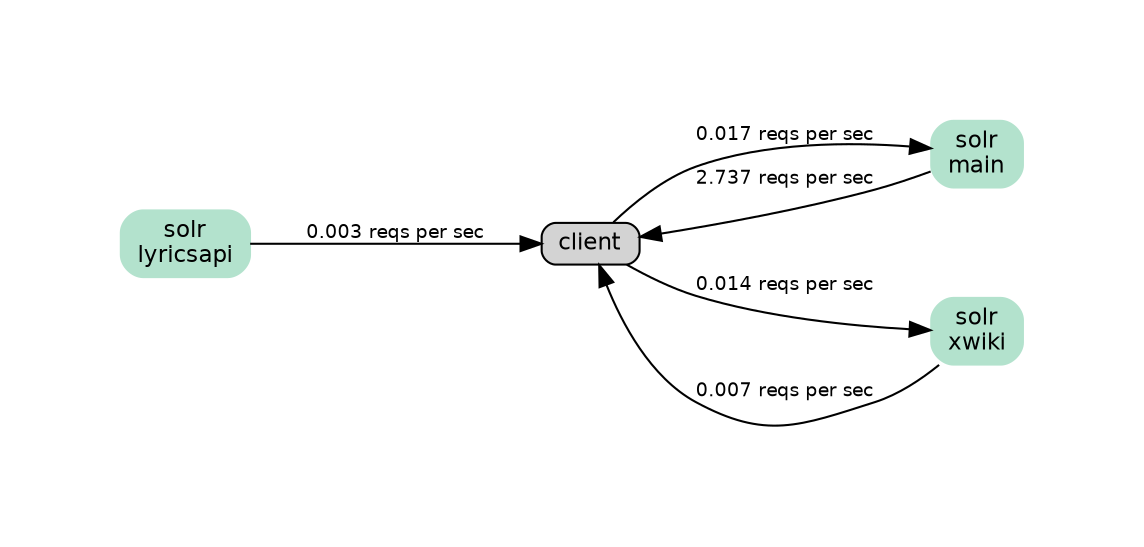 digraph G {
	graph [ center=true, margin=0.75, nodesep=0.5, ranksep=0.75, rankdir=LR ];
	node [ shape=box, style="rounded,filled" width=0, height=0, fontname=Helvetica, fontsize=11 ];
	edge [ fontname=Helvetica, fontsize=9 ];

	// nodes
	n1 [label="client"];
	n2 [label="solr\nlyricsapi" group="solr" colorscheme=pastel28 color=1];
	n3 [label="solr\nmain" group="solr" colorscheme=pastel28 color=1];
	n4 [label="solr\nxwiki" group="solr" colorscheme=pastel28 color=1];

	// edges
	n3 -> n1 [label="2.737 reqs per sec"];
	n1 -> n3 [label="0.017 reqs per sec"];
	n4 -> n1 [label="0.007 reqs per sec"];
	n1 -> n4 [label="0.014 reqs per sec"];
	n2 -> n1 [label="0.003 reqs per sec"];
}